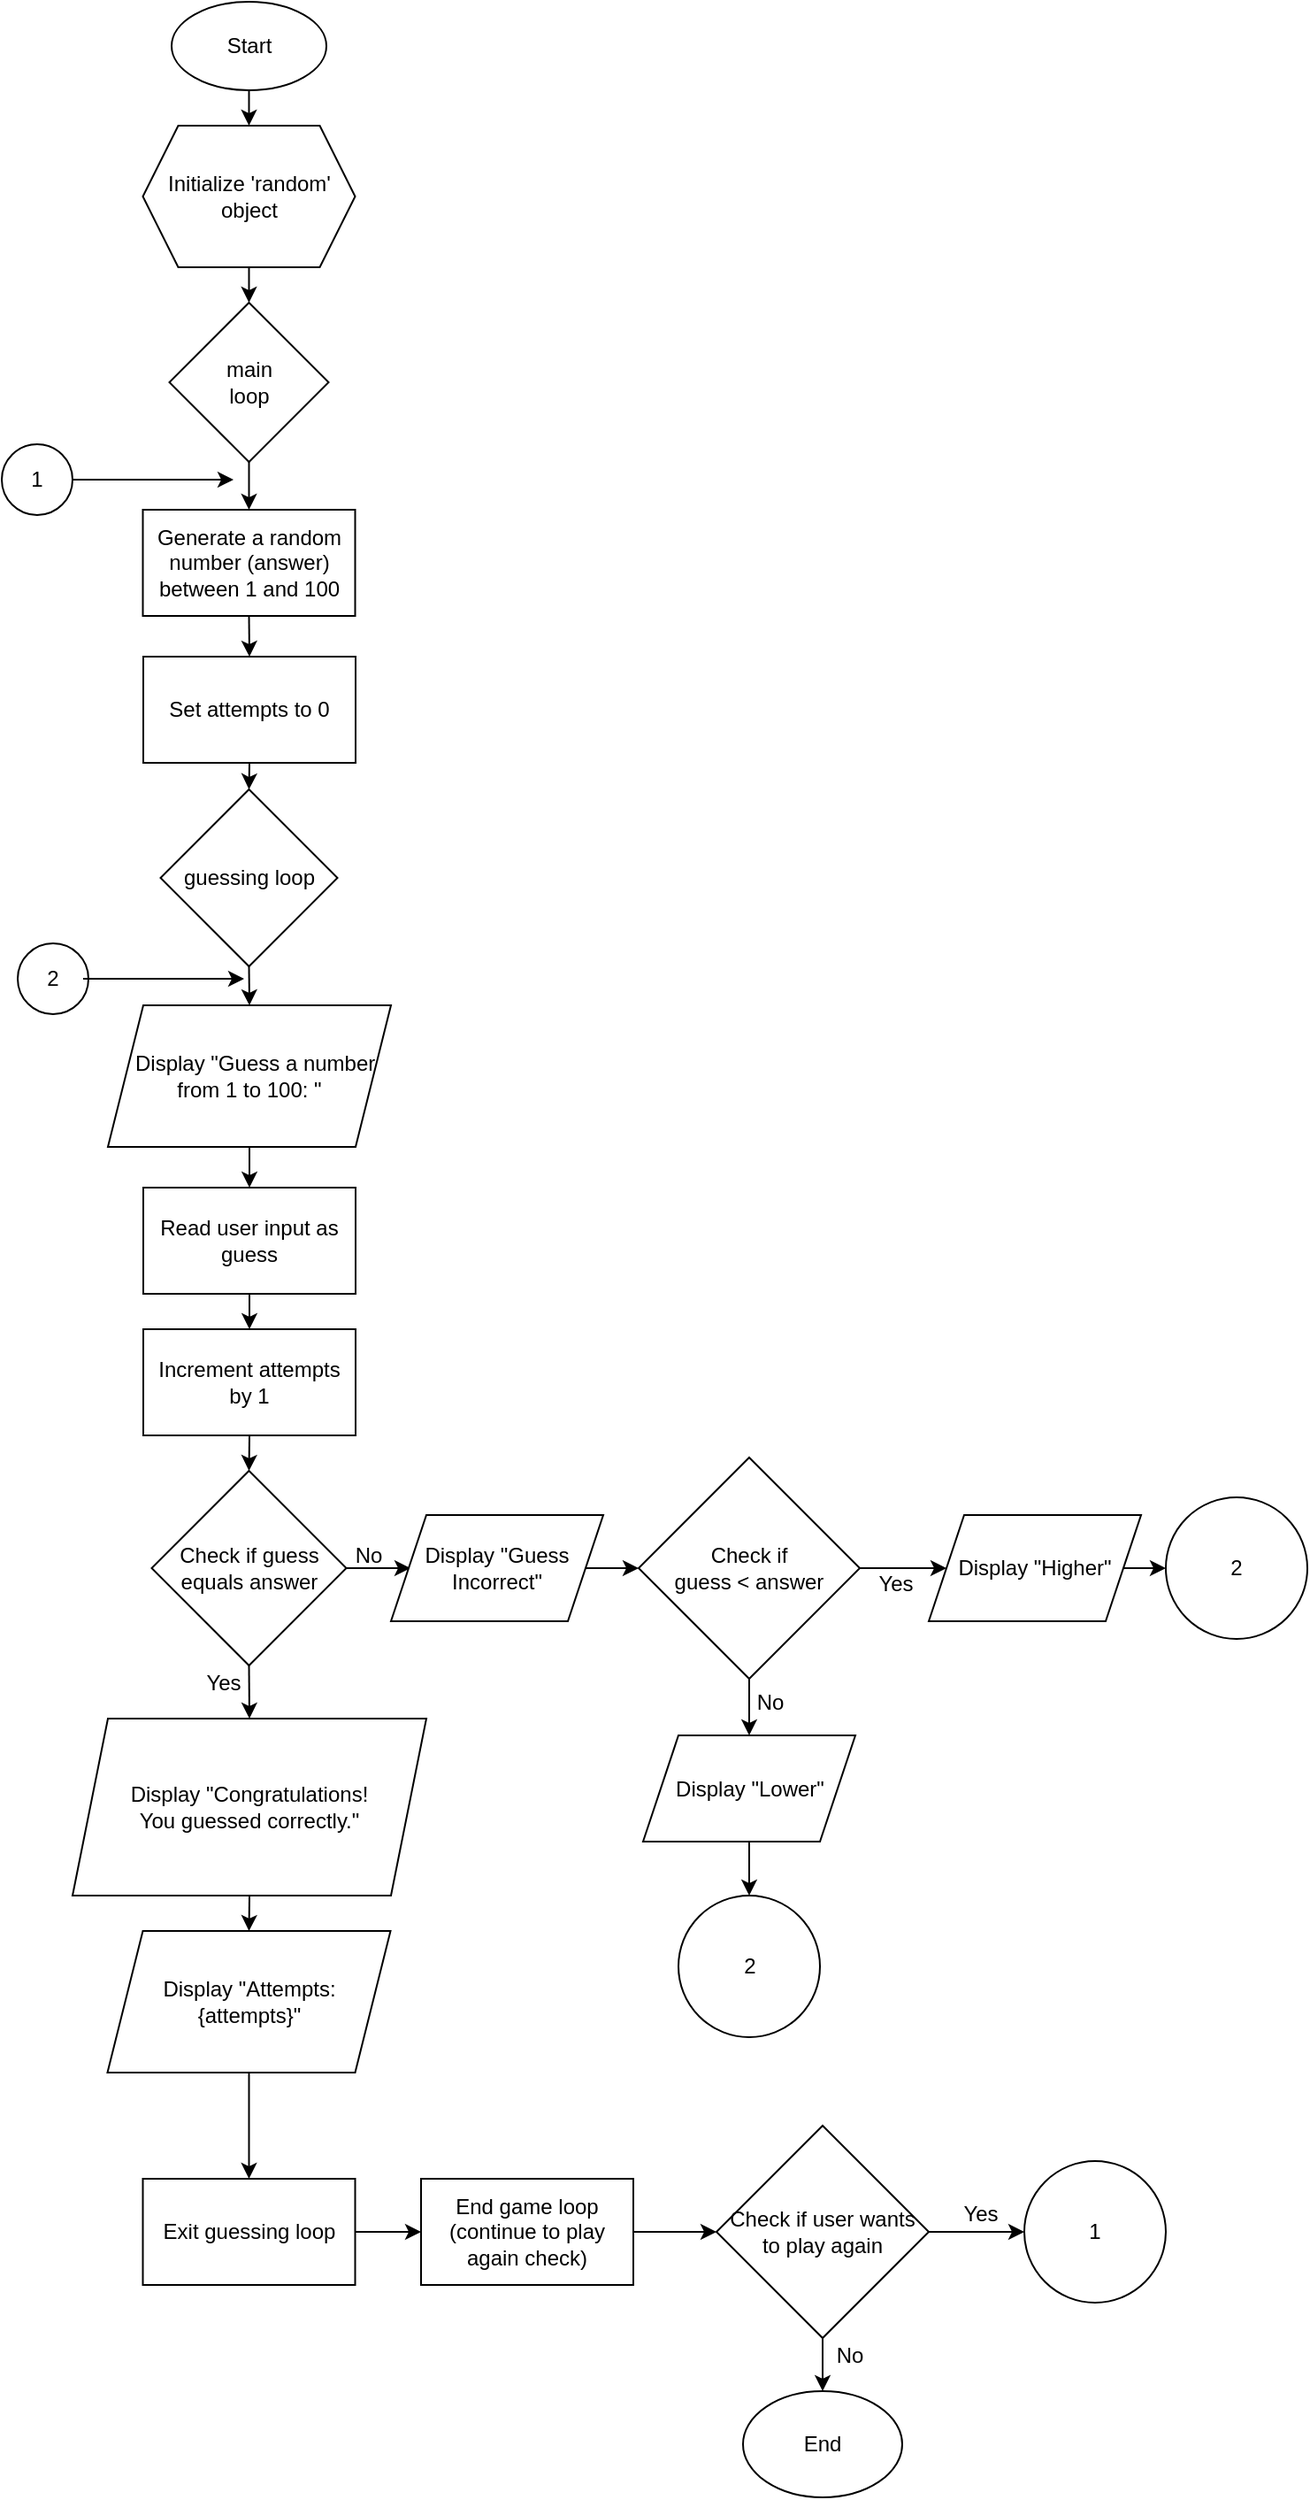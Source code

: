 <mxfile version="21.6.9" type="github">
  <diagram name="Page-1" id="KXPsSfKKgLj3HyUOpOCO">
    <mxGraphModel dx="607" dy="341" grid="1" gridSize="20" guides="1" tooltips="1" connect="1" arrows="1" fold="1" page="1" pageScale="1" pageWidth="1600" pageHeight="1200" math="0" shadow="0">
      <root>
        <mxCell id="0" />
        <mxCell id="1" parent="0" />
        <mxCell id="LhzmtkWr15fJtfmwZVZf-1" value="Start" style="ellipse;whiteSpace=wrap;html=1;" parent="1" vertex="1">
          <mxGeometry x="185" y="10" width="87.5" height="50" as="geometry" />
        </mxCell>
        <mxCell id="LhzmtkWr15fJtfmwZVZf-2" value="Initialize &#39;random&#39; object " style="shape=hexagon;perimeter=hexagonPerimeter2;whiteSpace=wrap;html=1;fixedSize=1;" parent="1" vertex="1">
          <mxGeometry x="168.75" y="80" width="120" height="80" as="geometry" />
        </mxCell>
        <mxCell id="LhzmtkWr15fJtfmwZVZf-3" value="" style="endArrow=classic;html=1;rounded=0;entryX=0.5;entryY=0;entryDx=0;entryDy=0;exitX=0.5;exitY=1;exitDx=0;exitDy=0;" parent="1" source="LhzmtkWr15fJtfmwZVZf-1" target="LhzmtkWr15fJtfmwZVZf-2" edge="1">
          <mxGeometry width="50" height="50" relative="1" as="geometry">
            <mxPoint x="215" y="80" as="sourcePoint" />
            <mxPoint x="265" y="30" as="targetPoint" />
          </mxGeometry>
        </mxCell>
        <mxCell id="LhzmtkWr15fJtfmwZVZf-5" value="" style="endArrow=classic;html=1;rounded=0;entryX=0.5;entryY=0;entryDx=0;entryDy=0;exitX=0.5;exitY=1;exitDx=0;exitDy=0;" parent="1" source="LhzmtkWr15fJtfmwZVZf-2" target="LhzmtkWr15fJtfmwZVZf-13" edge="1">
          <mxGeometry width="50" height="50" relative="1" as="geometry">
            <mxPoint x="215" y="210" as="sourcePoint" />
            <mxPoint x="228.75" y="200" as="targetPoint" />
          </mxGeometry>
        </mxCell>
        <mxCell id="LhzmtkWr15fJtfmwZVZf-9" value="" style="endArrow=classic;html=1;rounded=0;entryX=0.5;entryY=0;entryDx=0;entryDy=0;exitX=0.5;exitY=1;exitDx=0;exitDy=0;" parent="1" source="LhzmtkWr15fJtfmwZVZf-13" target="LhzmtkWr15fJtfmwZVZf-14" edge="1">
          <mxGeometry width="50" height="50" relative="1" as="geometry">
            <mxPoint x="228.75" y="299" as="sourcePoint" />
            <mxPoint x="228.75" y="319" as="targetPoint" />
          </mxGeometry>
        </mxCell>
        <mxCell id="LhzmtkWr15fJtfmwZVZf-11" value="" style="endArrow=classic;html=1;rounded=0;entryX=0.5;entryY=0;entryDx=0;entryDy=0;exitX=0.5;exitY=1;exitDx=0;exitDy=0;" parent="1" source="LhzmtkWr15fJtfmwZVZf-14" target="LhzmtkWr15fJtfmwZVZf-15" edge="1">
          <mxGeometry width="50" height="50" relative="1" as="geometry">
            <mxPoint x="229" y="380" as="sourcePoint" />
            <mxPoint x="229" y="400" as="targetPoint" />
          </mxGeometry>
        </mxCell>
        <mxCell id="LhzmtkWr15fJtfmwZVZf-13" value="main&lt;br&gt;loop" style="rhombus;whiteSpace=wrap;html=1;" parent="1" vertex="1">
          <mxGeometry x="183.75" y="180" width="90" height="90" as="geometry" />
        </mxCell>
        <mxCell id="LhzmtkWr15fJtfmwZVZf-14" value="Generate a random number (answer) between 1 and 100" style="rounded=0;whiteSpace=wrap;html=1;" parent="1" vertex="1">
          <mxGeometry x="168.75" y="297" width="120" height="60" as="geometry" />
        </mxCell>
        <mxCell id="LhzmtkWr15fJtfmwZVZf-15" value="Set attempts to 0" style="rounded=0;whiteSpace=wrap;html=1;" parent="1" vertex="1">
          <mxGeometry x="169" y="380" width="120" height="60" as="geometry" />
        </mxCell>
        <mxCell id="LhzmtkWr15fJtfmwZVZf-16" value="guessing loop" style="rhombus;whiteSpace=wrap;html=1;" parent="1" vertex="1">
          <mxGeometry x="178.75" y="455" width="100" height="100" as="geometry" />
        </mxCell>
        <mxCell id="LhzmtkWr15fJtfmwZVZf-17" value="" style="endArrow=classic;html=1;rounded=0;entryX=0.5;entryY=0;entryDx=0;entryDy=0;exitX=0.5;exitY=1;exitDx=0;exitDy=0;" parent="1" source="LhzmtkWr15fJtfmwZVZf-15" target="LhzmtkWr15fJtfmwZVZf-16" edge="1">
          <mxGeometry width="50" height="50" relative="1" as="geometry">
            <mxPoint x="275" y="540" as="sourcePoint" />
            <mxPoint x="325" y="490" as="targetPoint" />
          </mxGeometry>
        </mxCell>
        <mxCell id="LhzmtkWr15fJtfmwZVZf-18" value="&amp;nbsp; Display &quot;Guess a number from 1 to 100: &quot;" style="shape=parallelogram;perimeter=parallelogramPerimeter;whiteSpace=wrap;html=1;fixedSize=1;" parent="1" vertex="1">
          <mxGeometry x="149" y="577" width="160" height="80" as="geometry" />
        </mxCell>
        <mxCell id="LhzmtkWr15fJtfmwZVZf-19" value="" style="endArrow=classic;html=1;rounded=0;entryX=0.5;entryY=0;entryDx=0;entryDy=0;exitX=0.5;exitY=1;exitDx=0;exitDy=0;" parent="1" source="LhzmtkWr15fJtfmwZVZf-16" target="LhzmtkWr15fJtfmwZVZf-18" edge="1">
          <mxGeometry width="50" height="50" relative="1" as="geometry">
            <mxPoint x="239" y="470" as="sourcePoint" />
            <mxPoint x="239" y="490" as="targetPoint" />
          </mxGeometry>
        </mxCell>
        <mxCell id="LhzmtkWr15fJtfmwZVZf-22" value="" style="endArrow=classic;html=1;rounded=0;entryX=0.5;entryY=0;entryDx=0;entryDy=0;exitX=0.5;exitY=1;exitDx=0;exitDy=0;" parent="1" source="LhzmtkWr15fJtfmwZVZf-18" target="LhzmtkWr15fJtfmwZVZf-23" edge="1">
          <mxGeometry width="50" height="50" relative="1" as="geometry">
            <mxPoint x="239" y="590" as="sourcePoint" />
            <mxPoint x="228.75" y="680" as="targetPoint" />
          </mxGeometry>
        </mxCell>
        <mxCell id="LhzmtkWr15fJtfmwZVZf-23" value="&lt;div&gt;Read user input as guess&lt;/div&gt;" style="rounded=0;whiteSpace=wrap;html=1;" parent="1" vertex="1">
          <mxGeometry x="169" y="680" width="120" height="60" as="geometry" />
        </mxCell>
        <mxCell id="LhzmtkWr15fJtfmwZVZf-24" value="Increment attempts by 1" style="rounded=0;whiteSpace=wrap;html=1;" parent="1" vertex="1">
          <mxGeometry x="169" y="760" width="120" height="60" as="geometry" />
        </mxCell>
        <mxCell id="LhzmtkWr15fJtfmwZVZf-25" value="" style="endArrow=classic;html=1;rounded=0;entryX=0.5;entryY=0;entryDx=0;entryDy=0;exitX=0.5;exitY=1;exitDx=0;exitDy=0;" parent="1" source="LhzmtkWr15fJtfmwZVZf-23" target="LhzmtkWr15fJtfmwZVZf-24" edge="1">
          <mxGeometry width="50" height="50" relative="1" as="geometry">
            <mxPoint x="315" y="730" as="sourcePoint" />
            <mxPoint x="365" y="680" as="targetPoint" />
          </mxGeometry>
        </mxCell>
        <mxCell id="LhzmtkWr15fJtfmwZVZf-26" value="Check if guess equals answer" style="rhombus;whiteSpace=wrap;html=1;" parent="1" vertex="1">
          <mxGeometry x="173.75" y="840" width="110" height="110" as="geometry" />
        </mxCell>
        <mxCell id="LhzmtkWr15fJtfmwZVZf-27" value="" style="endArrow=classic;html=1;rounded=0;entryX=0.5;entryY=0;entryDx=0;entryDy=0;exitX=0.5;exitY=1;exitDx=0;exitDy=0;" parent="1" source="LhzmtkWr15fJtfmwZVZf-24" target="LhzmtkWr15fJtfmwZVZf-26" edge="1">
          <mxGeometry width="50" height="50" relative="1" as="geometry">
            <mxPoint x="325" y="760" as="sourcePoint" />
            <mxPoint x="375" y="710" as="targetPoint" />
          </mxGeometry>
        </mxCell>
        <mxCell id="tmRUEUNhHHqaPH-BJBJ0-1" value="" style="endArrow=classic;html=1;rounded=0;exitX=0.5;exitY=1;exitDx=0;exitDy=0;" parent="1" source="LhzmtkWr15fJtfmwZVZf-26" edge="1">
          <mxGeometry width="50" height="50" relative="1" as="geometry">
            <mxPoint x="412" y="1010" as="sourcePoint" />
            <mxPoint x="229" y="980" as="targetPoint" />
          </mxGeometry>
        </mxCell>
        <mxCell id="tmRUEUNhHHqaPH-BJBJ0-2" value="Yes" style="text;html=1;align=center;verticalAlign=middle;resizable=0;points=[];autosize=1;strokeColor=none;fillColor=none;" parent="1" vertex="1">
          <mxGeometry x="183.75" y="940" width="60" height="40" as="geometry" />
        </mxCell>
        <mxCell id="tmRUEUNhHHqaPH-BJBJ0-3" value="Display &quot;Congratulations! &lt;br&gt;You guessed correctly.&quot;" style="shape=parallelogram;perimeter=parallelogramPerimeter;whiteSpace=wrap;html=1;fixedSize=1;" parent="1" vertex="1">
          <mxGeometry x="129" y="980" width="200" height="100" as="geometry" />
        </mxCell>
        <mxCell id="tmRUEUNhHHqaPH-BJBJ0-4" value="Display &quot;Attempts: {attempts}&quot;" style="shape=parallelogram;perimeter=parallelogramPerimeter;whiteSpace=wrap;html=1;fixedSize=1;" parent="1" vertex="1">
          <mxGeometry x="148.75" y="1100" width="160" height="80" as="geometry" />
        </mxCell>
        <mxCell id="tmRUEUNhHHqaPH-BJBJ0-5" value="" style="endArrow=classic;html=1;rounded=0;exitX=0.5;exitY=1;exitDx=0;exitDy=0;entryX=0.5;entryY=0;entryDx=0;entryDy=0;" parent="1" source="tmRUEUNhHHqaPH-BJBJ0-3" target="tmRUEUNhHHqaPH-BJBJ0-4" edge="1">
          <mxGeometry width="50" height="50" relative="1" as="geometry">
            <mxPoint x="532" y="1130" as="sourcePoint" />
            <mxPoint x="582" y="1080" as="targetPoint" />
          </mxGeometry>
        </mxCell>
        <mxCell id="tmRUEUNhHHqaPH-BJBJ0-6" value="Exit guessing loop" style="rounded=0;whiteSpace=wrap;html=1;" parent="1" vertex="1">
          <mxGeometry x="168.75" y="1240" width="120" height="60" as="geometry" />
        </mxCell>
        <mxCell id="tmRUEUNhHHqaPH-BJBJ0-7" value="" style="endArrow=classic;html=1;rounded=0;entryX=0.5;entryY=0;entryDx=0;entryDy=0;exitX=0.5;exitY=1;exitDx=0;exitDy=0;" parent="1" source="tmRUEUNhHHqaPH-BJBJ0-4" target="tmRUEUNhHHqaPH-BJBJ0-6" edge="1">
          <mxGeometry width="50" height="50" relative="1" as="geometry">
            <mxPoint x="292" y="1070" as="sourcePoint" />
            <mxPoint x="342" y="1020" as="targetPoint" />
          </mxGeometry>
        </mxCell>
        <mxCell id="tmRUEUNhHHqaPH-BJBJ0-8" value="" style="endArrow=classic;html=1;rounded=0;exitX=1;exitY=0.5;exitDx=0;exitDy=0;entryX=0;entryY=0.5;entryDx=0;entryDy=0;" parent="1" source="tmRUEUNhHHqaPH-BJBJ0-6" target="tmRUEUNhHHqaPH-BJBJ0-9" edge="1">
          <mxGeometry width="50" height="50" relative="1" as="geometry">
            <mxPoint x="292" y="1070" as="sourcePoint" />
            <mxPoint x="492" y="1140" as="targetPoint" />
          </mxGeometry>
        </mxCell>
        <mxCell id="tmRUEUNhHHqaPH-BJBJ0-9" value="End game loop (continue to play again check)" style="rounded=0;whiteSpace=wrap;html=1;" parent="1" vertex="1">
          <mxGeometry x="326" y="1240" width="120" height="60" as="geometry" />
        </mxCell>
        <mxCell id="tmRUEUNhHHqaPH-BJBJ0-12" value="" style="edgeStyle=none;orthogonalLoop=1;jettySize=auto;html=1;rounded=0;entryX=0;entryY=0.5;entryDx=0;entryDy=0;exitX=1;exitY=0.5;exitDx=0;exitDy=0;" parent="1" source="tmRUEUNhHHqaPH-BJBJ0-9" edge="1" target="tmRUEUNhHHqaPH-BJBJ0-14">
          <mxGeometry width="100" relative="1" as="geometry">
            <mxPoint x="632" y="1160" as="sourcePoint" />
            <mxPoint x="652" y="1140" as="targetPoint" />
            <Array as="points" />
          </mxGeometry>
        </mxCell>
        <mxCell id="tmRUEUNhHHqaPH-BJBJ0-14" value="Check if user wants to play again" style="rhombus;whiteSpace=wrap;html=1;" parent="1" vertex="1">
          <mxGeometry x="493" y="1210" width="120" height="120" as="geometry" />
        </mxCell>
        <mxCell id="tmRUEUNhHHqaPH-BJBJ0-15" value="" style="endArrow=classic;html=1;rounded=0;exitX=0.5;exitY=1;exitDx=0;exitDy=0;entryX=0.5;entryY=0;entryDx=0;entryDy=0;" parent="1" source="tmRUEUNhHHqaPH-BJBJ0-14" target="tmRUEUNhHHqaPH-BJBJ0-17" edge="1">
          <mxGeometry width="50" height="50" relative="1" as="geometry">
            <mxPoint x="792" y="1190" as="sourcePoint" />
            <mxPoint x="712" y="1040" as="targetPoint" />
          </mxGeometry>
        </mxCell>
        <mxCell id="tmRUEUNhHHqaPH-BJBJ0-16" value="No" style="text;html=1;align=center;verticalAlign=middle;resizable=0;points=[];autosize=1;strokeColor=none;fillColor=none;" parent="1" vertex="1">
          <mxGeometry x="538" y="1320" width="60" height="40" as="geometry" />
        </mxCell>
        <mxCell id="tmRUEUNhHHqaPH-BJBJ0-17" value="End" style="ellipse;whiteSpace=wrap;html=1;" parent="1" vertex="1">
          <mxGeometry x="508" y="1360" width="90" height="60" as="geometry" />
        </mxCell>
        <mxCell id="tmRUEUNhHHqaPH-BJBJ0-19" value="" style="edgeStyle=none;orthogonalLoop=1;jettySize=auto;html=1;rounded=0;exitX=1;exitY=0.5;exitDx=0;exitDy=0;entryX=0;entryY=0.5;entryDx=0;entryDy=0;" parent="1" source="tmRUEUNhHHqaPH-BJBJ0-14" target="tmRUEUNhHHqaPH-BJBJ0-21" edge="1">
          <mxGeometry width="100" relative="1" as="geometry">
            <mxPoint x="812" y="1160" as="sourcePoint" />
            <mxPoint x="812" y="1140" as="targetPoint" />
            <Array as="points" />
          </mxGeometry>
        </mxCell>
        <mxCell id="tmRUEUNhHHqaPH-BJBJ0-20" value="Yes" style="text;html=1;align=center;verticalAlign=middle;resizable=0;points=[];autosize=1;strokeColor=none;fillColor=none;" parent="1" vertex="1">
          <mxGeometry x="612" y="1240" width="60" height="40" as="geometry" />
        </mxCell>
        <mxCell id="tmRUEUNhHHqaPH-BJBJ0-21" value="1" style="ellipse;whiteSpace=wrap;html=1;aspect=fixed;" parent="1" vertex="1">
          <mxGeometry x="667" y="1230" width="80" height="80" as="geometry" />
        </mxCell>
        <mxCell id="tmRUEUNhHHqaPH-BJBJ0-22" value="" style="edgeStyle=none;orthogonalLoop=1;jettySize=auto;html=1;rounded=0;exitX=1;exitY=0.5;exitDx=0;exitDy=0;" parent="1" source="LhzmtkWr15fJtfmwZVZf-26" edge="1">
          <mxGeometry width="100" relative="1" as="geometry">
            <mxPoint x="289" y="894.72" as="sourcePoint" />
            <mxPoint x="320" y="895" as="targetPoint" />
            <Array as="points" />
          </mxGeometry>
        </mxCell>
        <mxCell id="tmRUEUNhHHqaPH-BJBJ0-23" value="Display &quot;Guess Incorrect&quot;" style="shape=parallelogram;perimeter=parallelogramPerimeter;whiteSpace=wrap;html=1;fixedSize=1;" parent="1" vertex="1">
          <mxGeometry x="309" y="865" width="120" height="60" as="geometry" />
        </mxCell>
        <mxCell id="tmRUEUNhHHqaPH-BJBJ0-25" value="" style="endArrow=classic;html=1;rounded=0;exitX=1;exitY=0.5;exitDx=0;exitDy=0;entryX=0;entryY=0.5;entryDx=0;entryDy=0;entryPerimeter=0;" parent="1" source="tmRUEUNhHHqaPH-BJBJ0-23" target="tmRUEUNhHHqaPH-BJBJ0-26" edge="1">
          <mxGeometry width="50" height="50" relative="1" as="geometry">
            <mxPoint x="380" y="970" as="sourcePoint" />
            <mxPoint x="459" y="895" as="targetPoint" />
          </mxGeometry>
        </mxCell>
        <mxCell id="tmRUEUNhHHqaPH-BJBJ0-26" value="Check if &lt;br&gt;guess &amp;lt; answer" style="rhombus;whiteSpace=wrap;html=1;" parent="1" vertex="1">
          <mxGeometry x="449" y="832.5" width="125" height="125" as="geometry" />
        </mxCell>
        <mxCell id="tmRUEUNhHHqaPH-BJBJ0-27" value="" style="endArrow=classic;html=1;rounded=0;exitX=1;exitY=0.5;exitDx=0;exitDy=0;entryX=0;entryY=0.5;entryDx=0;entryDy=0;" parent="1" source="tmRUEUNhHHqaPH-BJBJ0-26" target="tmRUEUNhHHqaPH-BJBJ0-28" edge="1">
          <mxGeometry width="50" height="50" relative="1" as="geometry">
            <mxPoint x="580" y="910" as="sourcePoint" />
            <mxPoint x="620" y="895" as="targetPoint" />
          </mxGeometry>
        </mxCell>
        <mxCell id="tmRUEUNhHHqaPH-BJBJ0-28" value="Display &quot;Higher&quot;" style="shape=parallelogram;perimeter=parallelogramPerimeter;whiteSpace=wrap;html=1;fixedSize=1;" parent="1" vertex="1">
          <mxGeometry x="613" y="865" width="120" height="60" as="geometry" />
        </mxCell>
        <mxCell id="tmRUEUNhHHqaPH-BJBJ0-29" value="Yes" style="text;html=1;align=center;verticalAlign=middle;resizable=0;points=[];autosize=1;strokeColor=none;fillColor=none;" parent="1" vertex="1">
          <mxGeometry x="564" y="884" width="60" height="40" as="geometry" />
        </mxCell>
        <mxCell id="tmRUEUNhHHqaPH-BJBJ0-30" value="" style="endArrow=classic;html=1;rounded=0;exitX=0.5;exitY=1;exitDx=0;exitDy=0;entryX=0.5;entryY=0;entryDx=0;entryDy=0;" parent="1" source="tmRUEUNhHHqaPH-BJBJ0-26" target="tmRUEUNhHHqaPH-BJBJ0-31" edge="1">
          <mxGeometry width="50" height="50" relative="1" as="geometry">
            <mxPoint x="520" y="960" as="sourcePoint" />
            <mxPoint x="540" y="1000" as="targetPoint" />
          </mxGeometry>
        </mxCell>
        <mxCell id="tmRUEUNhHHqaPH-BJBJ0-31" value="Display &quot;Lower&quot;" style="shape=parallelogram;perimeter=parallelogramPerimeter;whiteSpace=wrap;html=1;fixedSize=1;" parent="1" vertex="1">
          <mxGeometry x="451.5" y="989.5" width="120" height="60" as="geometry" />
        </mxCell>
        <mxCell id="tmRUEUNhHHqaPH-BJBJ0-32" value="No" style="text;html=1;align=center;verticalAlign=middle;resizable=0;points=[];autosize=1;strokeColor=none;fillColor=none;" parent="1" vertex="1">
          <mxGeometry x="493" y="950.5" width="60" height="40" as="geometry" />
        </mxCell>
        <mxCell id="tmRUEUNhHHqaPH-BJBJ0-33" value="2" style="ellipse;whiteSpace=wrap;html=1;aspect=fixed;" parent="1" vertex="1">
          <mxGeometry x="471.5" y="1080" width="80" height="80" as="geometry" />
        </mxCell>
        <mxCell id="tmRUEUNhHHqaPH-BJBJ0-34" value="" style="endArrow=classic;html=1;rounded=0;exitX=0.5;exitY=1;exitDx=0;exitDy=0;entryX=0.5;entryY=0;entryDx=0;entryDy=0;" parent="1" source="tmRUEUNhHHqaPH-BJBJ0-31" target="tmRUEUNhHHqaPH-BJBJ0-33" edge="1">
          <mxGeometry width="50" height="50" relative="1" as="geometry">
            <mxPoint x="600" y="1100" as="sourcePoint" />
            <mxPoint x="512" y="1120" as="targetPoint" />
          </mxGeometry>
        </mxCell>
        <mxCell id="tmRUEUNhHHqaPH-BJBJ0-35" value="2" style="ellipse;whiteSpace=wrap;html=1;aspect=fixed;" parent="1" vertex="1">
          <mxGeometry x="747" y="855" width="80" height="80" as="geometry" />
        </mxCell>
        <mxCell id="tmRUEUNhHHqaPH-BJBJ0-36" value="" style="endArrow=classic;html=1;rounded=0;entryX=0;entryY=0.5;entryDx=0;entryDy=0;exitX=1;exitY=0.5;exitDx=0;exitDy=0;" parent="1" source="tmRUEUNhHHqaPH-BJBJ0-28" target="tmRUEUNhHHqaPH-BJBJ0-35" edge="1">
          <mxGeometry width="50" height="50" relative="1" as="geometry">
            <mxPoint x="660" y="870" as="sourcePoint" />
            <mxPoint x="710" y="820" as="targetPoint" />
          </mxGeometry>
        </mxCell>
        <mxCell id="tmRUEUNhHHqaPH-BJBJ0-37" value="No" style="text;html=1;align=center;verticalAlign=middle;resizable=0;points=[];autosize=1;strokeColor=none;fillColor=none;" parent="1" vertex="1">
          <mxGeometry x="266" y="868" width="60" height="40" as="geometry" />
        </mxCell>
        <mxCell id="lOY0O5IZiWZfsJTLED0X-1" value="1" style="ellipse;whiteSpace=wrap;html=1;aspect=fixed;" vertex="1" parent="1">
          <mxGeometry x="89" y="260" width="40" height="40" as="geometry" />
        </mxCell>
        <mxCell id="lOY0O5IZiWZfsJTLED0X-2" value="" style="endArrow=classic;html=1;rounded=0;exitX=1;exitY=0.5;exitDx=0;exitDy=0;" edge="1" parent="1" source="lOY0O5IZiWZfsJTLED0X-1">
          <mxGeometry width="50" height="50" relative="1" as="geometry">
            <mxPoint x="120.0" y="76" as="sourcePoint" />
            <mxPoint x="220" y="280" as="targetPoint" />
            <Array as="points" />
          </mxGeometry>
        </mxCell>
        <mxCell id="lOY0O5IZiWZfsJTLED0X-3" value="2" style="ellipse;whiteSpace=wrap;html=1;aspect=fixed;" vertex="1" parent="1">
          <mxGeometry x="98" y="542" width="40" height="40" as="geometry" />
        </mxCell>
        <mxCell id="lOY0O5IZiWZfsJTLED0X-4" value="" style="endArrow=classic;html=1;rounded=0;exitX=1;exitY=0.5;exitDx=0;exitDy=0;" edge="1" parent="1">
          <mxGeometry width="50" height="50" relative="1" as="geometry">
            <mxPoint x="135" y="562" as="sourcePoint" />
            <mxPoint x="226" y="562" as="targetPoint" />
            <Array as="points" />
          </mxGeometry>
        </mxCell>
      </root>
    </mxGraphModel>
  </diagram>
</mxfile>
